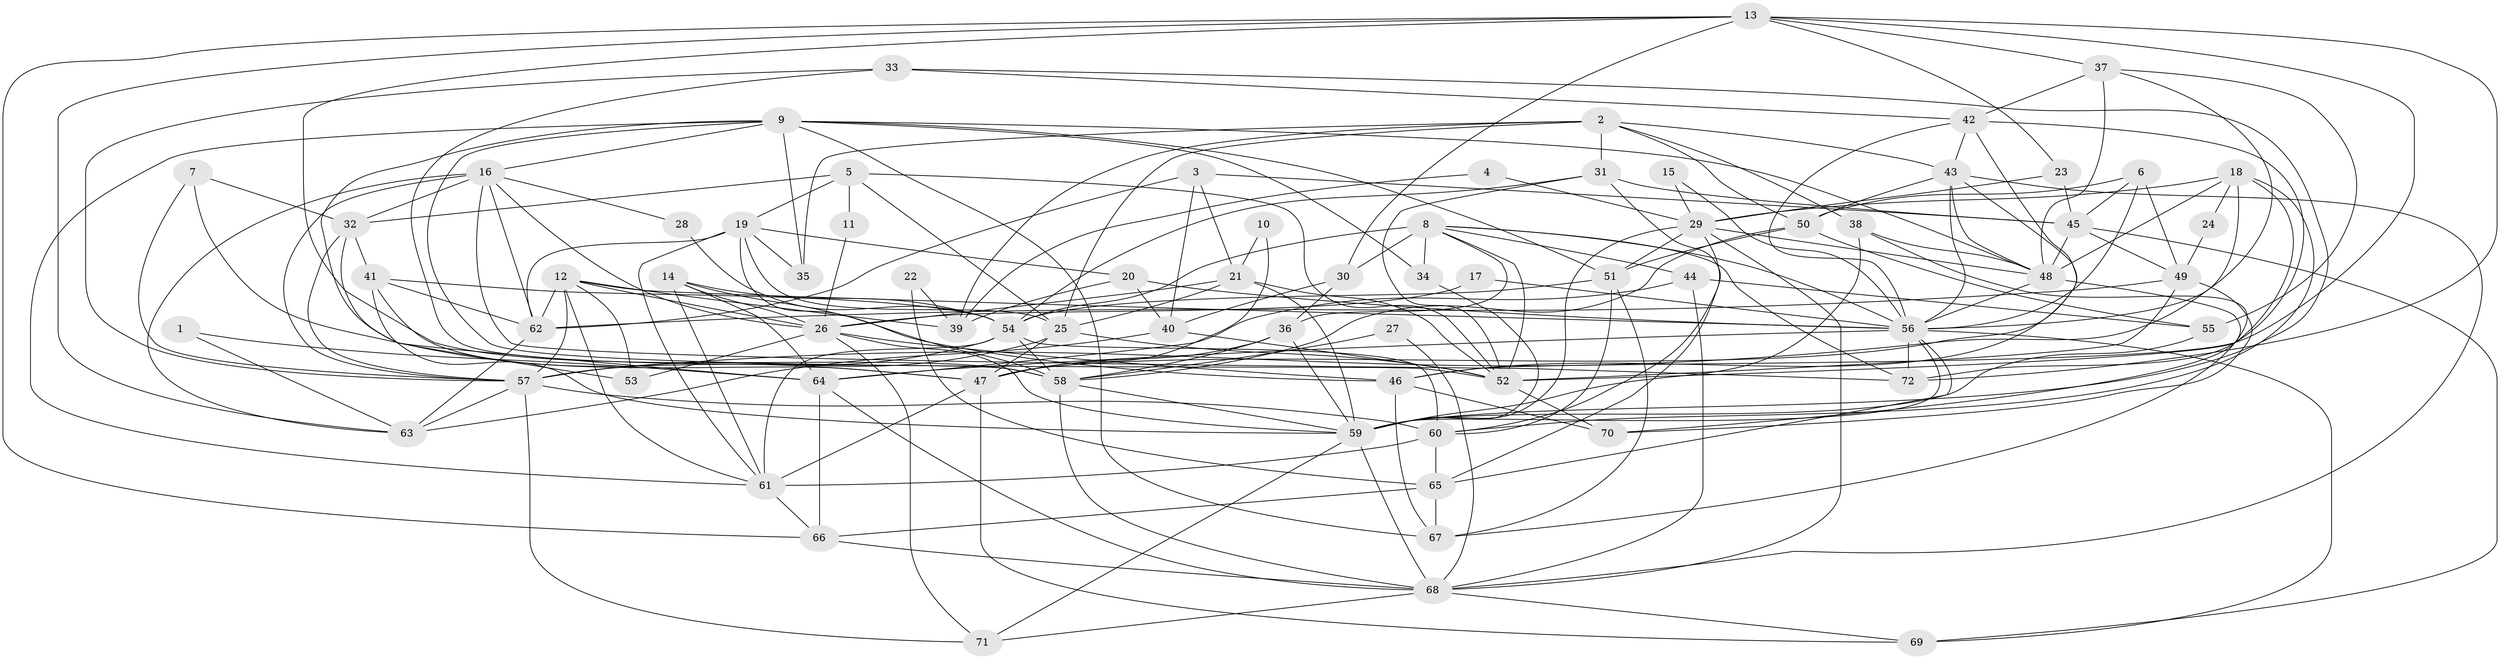 // original degree distribution, {2: 0.1875, 5: 0.1736111111111111, 3: 0.19444444444444445, 6: 0.09722222222222222, 4: 0.3055555555555556, 7: 0.006944444444444444, 9: 0.013888888888888888, 8: 0.006944444444444444, 10: 0.013888888888888888}
// Generated by graph-tools (version 1.1) at 2025/50/03/09/25 03:50:07]
// undirected, 72 vertices, 206 edges
graph export_dot {
graph [start="1"]
  node [color=gray90,style=filled];
  1;
  2;
  3;
  4;
  5;
  6;
  7;
  8;
  9;
  10;
  11;
  12;
  13;
  14;
  15;
  16;
  17;
  18;
  19;
  20;
  21;
  22;
  23;
  24;
  25;
  26;
  27;
  28;
  29;
  30;
  31;
  32;
  33;
  34;
  35;
  36;
  37;
  38;
  39;
  40;
  41;
  42;
  43;
  44;
  45;
  46;
  47;
  48;
  49;
  50;
  51;
  52;
  53;
  54;
  55;
  56;
  57;
  58;
  59;
  60;
  61;
  62;
  63;
  64;
  65;
  66;
  67;
  68;
  69;
  70;
  71;
  72;
  1 -- 63 [weight=1.0];
  1 -- 64 [weight=1.0];
  2 -- 25 [weight=1.0];
  2 -- 31 [weight=1.0];
  2 -- 35 [weight=1.0];
  2 -- 38 [weight=1.0];
  2 -- 39 [weight=1.0];
  2 -- 43 [weight=1.0];
  2 -- 50 [weight=1.0];
  3 -- 21 [weight=1.0];
  3 -- 40 [weight=1.0];
  3 -- 45 [weight=1.0];
  3 -- 62 [weight=1.0];
  4 -- 29 [weight=1.0];
  4 -- 39 [weight=1.0];
  5 -- 11 [weight=1.0];
  5 -- 19 [weight=1.0];
  5 -- 25 [weight=1.0];
  5 -- 32 [weight=1.0];
  5 -- 52 [weight=1.0];
  6 -- 45 [weight=1.0];
  6 -- 49 [weight=1.0];
  6 -- 50 [weight=1.0];
  6 -- 56 [weight=1.0];
  7 -- 32 [weight=1.0];
  7 -- 47 [weight=1.0];
  7 -- 57 [weight=1.0];
  8 -- 30 [weight=1.0];
  8 -- 34 [weight=1.0];
  8 -- 36 [weight=1.0];
  8 -- 44 [weight=1.0];
  8 -- 52 [weight=1.0];
  8 -- 54 [weight=1.0];
  8 -- 56 [weight=1.0];
  8 -- 72 [weight=1.0];
  9 -- 16 [weight=1.0];
  9 -- 34 [weight=1.0];
  9 -- 35 [weight=1.0];
  9 -- 48 [weight=1.0];
  9 -- 51 [weight=1.0];
  9 -- 52 [weight=1.0];
  9 -- 61 [weight=1.0];
  9 -- 64 [weight=1.0];
  9 -- 67 [weight=1.0];
  10 -- 21 [weight=1.0];
  10 -- 47 [weight=1.0];
  11 -- 26 [weight=1.0];
  12 -- 26 [weight=1.0];
  12 -- 39 [weight=1.0];
  12 -- 53 [weight=1.0];
  12 -- 56 [weight=1.0];
  12 -- 57 [weight=1.0];
  12 -- 61 [weight=1.0];
  12 -- 62 [weight=1.0];
  13 -- 23 [weight=1.0];
  13 -- 30 [weight=1.0];
  13 -- 37 [weight=1.0];
  13 -- 46 [weight=1.0];
  13 -- 58 [weight=1.0];
  13 -- 63 [weight=1.0];
  13 -- 66 [weight=1.0];
  13 -- 72 [weight=1.0];
  14 -- 26 [weight=1.0];
  14 -- 46 [weight=1.0];
  14 -- 54 [weight=1.0];
  14 -- 61 [weight=1.0];
  14 -- 64 [weight=1.0];
  15 -- 29 [weight=1.0];
  15 -- 56 [weight=1.0];
  16 -- 26 [weight=1.0];
  16 -- 28 [weight=1.0];
  16 -- 32 [weight=1.0];
  16 -- 57 [weight=1.0];
  16 -- 62 [weight=1.0];
  16 -- 63 [weight=1.0];
  16 -- 72 [weight=1.0];
  17 -- 26 [weight=1.0];
  17 -- 56 [weight=1.0];
  18 -- 24 [weight=1.0];
  18 -- 29 [weight=1.0];
  18 -- 48 [weight=1.0];
  18 -- 57 [weight=1.0];
  18 -- 60 [weight=1.0];
  18 -- 72 [weight=1.0];
  19 -- 20 [weight=1.0];
  19 -- 25 [weight=1.0];
  19 -- 35 [weight=1.0];
  19 -- 58 [weight=1.0];
  19 -- 61 [weight=1.0];
  19 -- 62 [weight=1.0];
  20 -- 39 [weight=1.0];
  20 -- 40 [weight=1.0];
  20 -- 56 [weight=1.0];
  21 -- 25 [weight=1.0];
  21 -- 26 [weight=1.0];
  21 -- 52 [weight=1.0];
  21 -- 59 [weight=1.0];
  22 -- 39 [weight=1.0];
  22 -- 65 [weight=1.0];
  23 -- 29 [weight=1.0];
  23 -- 45 [weight=1.0];
  24 -- 49 [weight=1.0];
  25 -- 47 [weight=1.0];
  25 -- 52 [weight=2.0];
  25 -- 57 [weight=1.0];
  26 -- 46 [weight=1.0];
  26 -- 53 [weight=1.0];
  26 -- 59 [weight=1.0];
  26 -- 71 [weight=1.0];
  27 -- 58 [weight=1.0];
  27 -- 68 [weight=1.0];
  28 -- 54 [weight=1.0];
  29 -- 48 [weight=1.0];
  29 -- 51 [weight=1.0];
  29 -- 59 [weight=1.0];
  29 -- 60 [weight=1.0];
  29 -- 68 [weight=1.0];
  30 -- 36 [weight=1.0];
  30 -- 40 [weight=1.0];
  31 -- 45 [weight=1.0];
  31 -- 52 [weight=1.0];
  31 -- 54 [weight=1.0];
  31 -- 65 [weight=1.0];
  32 -- 41 [weight=1.0];
  32 -- 53 [weight=1.0];
  32 -- 57 [weight=1.0];
  33 -- 42 [weight=1.0];
  33 -- 57 [weight=1.0];
  33 -- 58 [weight=1.0];
  33 -- 59 [weight=1.0];
  34 -- 59 [weight=1.0];
  36 -- 47 [weight=1.0];
  36 -- 58 [weight=1.0];
  36 -- 59 [weight=1.0];
  37 -- 42 [weight=1.0];
  37 -- 48 [weight=1.0];
  37 -- 55 [weight=1.0];
  37 -- 56 [weight=1.0];
  38 -- 48 [weight=1.0];
  38 -- 59 [weight=1.0];
  38 -- 67 [weight=1.0];
  40 -- 52 [weight=1.0];
  40 -- 63 [weight=1.0];
  41 -- 47 [weight=1.0];
  41 -- 54 [weight=1.0];
  41 -- 59 [weight=1.0];
  41 -- 62 [weight=1.0];
  42 -- 43 [weight=1.0];
  42 -- 47 [weight=2.0];
  42 -- 52 [weight=1.0];
  42 -- 56 [weight=2.0];
  43 -- 46 [weight=1.0];
  43 -- 48 [weight=1.0];
  43 -- 50 [weight=1.0];
  43 -- 56 [weight=1.0];
  43 -- 68 [weight=1.0];
  44 -- 55 [weight=1.0];
  44 -- 64 [weight=1.0];
  44 -- 68 [weight=1.0];
  45 -- 48 [weight=1.0];
  45 -- 49 [weight=1.0];
  45 -- 69 [weight=1.0];
  46 -- 67 [weight=1.0];
  46 -- 70 [weight=1.0];
  47 -- 61 [weight=1.0];
  47 -- 69 [weight=1.0];
  48 -- 56 [weight=1.0];
  48 -- 70 [weight=1.0];
  49 -- 52 [weight=1.0];
  49 -- 62 [weight=1.0];
  49 -- 70 [weight=1.0];
  50 -- 51 [weight=1.0];
  50 -- 55 [weight=1.0];
  50 -- 58 [weight=1.0];
  51 -- 54 [weight=1.0];
  51 -- 60 [weight=1.0];
  51 -- 67 [weight=1.0];
  52 -- 70 [weight=1.0];
  54 -- 57 [weight=1.0];
  54 -- 58 [weight=2.0];
  54 -- 60 [weight=1.0];
  54 -- 61 [weight=1.0];
  55 -- 59 [weight=1.0];
  56 -- 59 [weight=1.0];
  56 -- 64 [weight=1.0];
  56 -- 65 [weight=1.0];
  56 -- 69 [weight=1.0];
  56 -- 72 [weight=1.0];
  57 -- 60 [weight=1.0];
  57 -- 63 [weight=1.0];
  57 -- 71 [weight=1.0];
  58 -- 59 [weight=1.0];
  58 -- 68 [weight=1.0];
  59 -- 68 [weight=1.0];
  59 -- 71 [weight=1.0];
  60 -- 61 [weight=1.0];
  60 -- 65 [weight=1.0];
  61 -- 66 [weight=1.0];
  62 -- 63 [weight=1.0];
  64 -- 66 [weight=1.0];
  64 -- 68 [weight=1.0];
  65 -- 66 [weight=1.0];
  65 -- 67 [weight=1.0];
  66 -- 68 [weight=1.0];
  68 -- 69 [weight=1.0];
  68 -- 71 [weight=1.0];
}
